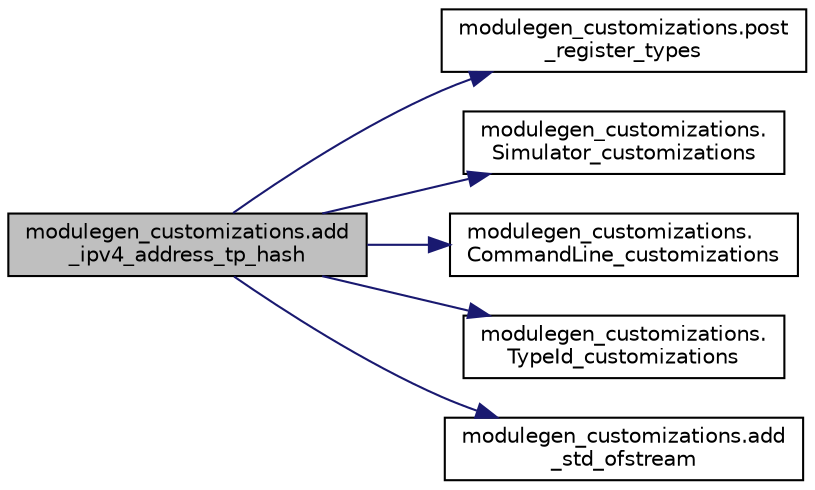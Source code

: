 digraph "modulegen_customizations.add_ipv4_address_tp_hash"
{
  edge [fontname="Helvetica",fontsize="10",labelfontname="Helvetica",labelfontsize="10"];
  node [fontname="Helvetica",fontsize="10",shape=record];
  rankdir="LR";
  Node1 [label="modulegen_customizations.add\l_ipv4_address_tp_hash",height=0.2,width=0.4,color="black", fillcolor="grey75", style="filled", fontcolor="black"];
  Node1 -> Node2 [color="midnightblue",fontsize="10",style="solid"];
  Node2 [label="modulegen_customizations.post\l_register_types",height=0.2,width=0.4,color="black", fillcolor="white", style="filled",URL="$d0/d84/namespacemodulegen__customizations.html#a752cb066e8de8ee88028481335101ec9"];
  Node1 -> Node3 [color="midnightblue",fontsize="10",style="solid"];
  Node3 [label="modulegen_customizations.\lSimulator_customizations",height=0.2,width=0.4,color="black", fillcolor="white", style="filled",URL="$d0/d84/namespacemodulegen__customizations.html#afb127c0333e2c1a8f1df9e5d0970ceea"];
  Node1 -> Node4 [color="midnightblue",fontsize="10",style="solid"];
  Node4 [label="modulegen_customizations.\lCommandLine_customizations",height=0.2,width=0.4,color="black", fillcolor="white", style="filled",URL="$d0/d84/namespacemodulegen__customizations.html#ae3405a5c68e65ca0b437e669324f1137"];
  Node1 -> Node5 [color="midnightblue",fontsize="10",style="solid"];
  Node5 [label="modulegen_customizations.\lTypeId_customizations",height=0.2,width=0.4,color="black", fillcolor="white", style="filled",URL="$d0/d84/namespacemodulegen__customizations.html#a4f5089ad18d21ef000444e780f2ecd40"];
  Node1 -> Node6 [color="midnightblue",fontsize="10",style="solid"];
  Node6 [label="modulegen_customizations.add\l_std_ofstream",height=0.2,width=0.4,color="black", fillcolor="white", style="filled",URL="$d0/d84/namespacemodulegen__customizations.html#a34c99faa371f389a7584911a7248e2f7"];
}
